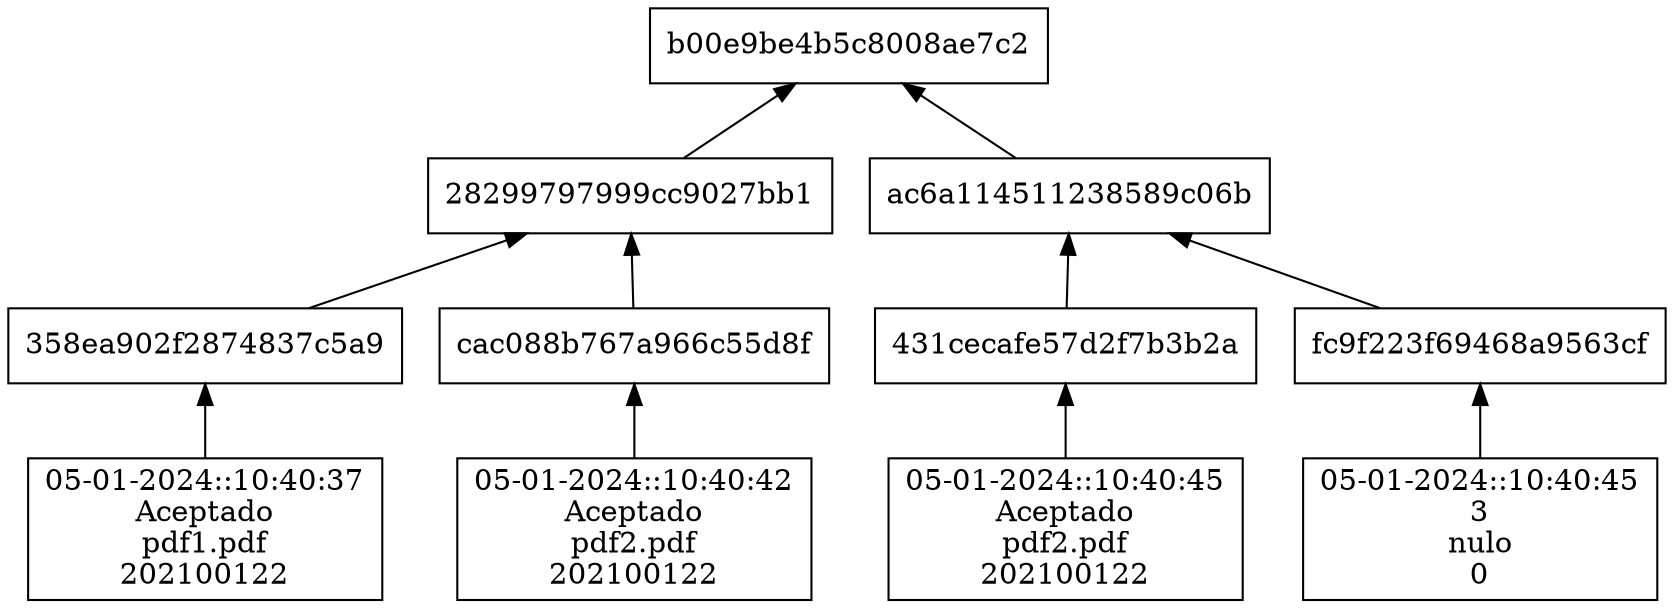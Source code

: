 digraph arbol { node [shape=box];"b00e9be4b5c8008ae7c2" [dir=back];
"b00e9be4b5c8008ae7c2" -> "28299797999cc9027bb1" [dir=back];
"28299797999cc9027bb1" -> "358ea902f2874837c5a9" [dir=back];
"358ea902f2874837c5a9" -> "05-01-2024::10:40:37
Aceptado
pdf1.pdf
202100122" [dir=back];
 "28299797999cc9027bb1" -> "cac088b767a966c55d8f" [dir=back];
"cac088b767a966c55d8f" -> "05-01-2024::10:40:42
Aceptado
pdf2.pdf
202100122" [dir=back];
 {rank=same"358ea902f2874837c5a9" -> "cac088b767a966c55d8f" [style=invis]}; 
"b00e9be4b5c8008ae7c2" -> "ac6a114511238589c06b" [dir=back];
"ac6a114511238589c06b" -> "431cecafe57d2f7b3b2a" [dir=back];
"431cecafe57d2f7b3b2a" -> "05-01-2024::10:40:45
Aceptado
pdf2.pdf
202100122" [dir=back];
 "ac6a114511238589c06b" -> "fc9f223f69468a9563cf" [dir=back];
"fc9f223f69468a9563cf" -> "05-01-2024::10:40:45
3
nulo
0" [dir=back];
 {rank=same"431cecafe57d2f7b3b2a" -> "fc9f223f69468a9563cf" [style=invis]}; 
{rank=same"28299797999cc9027bb1" -> "ac6a114511238589c06b" [style=invis]}; 
}